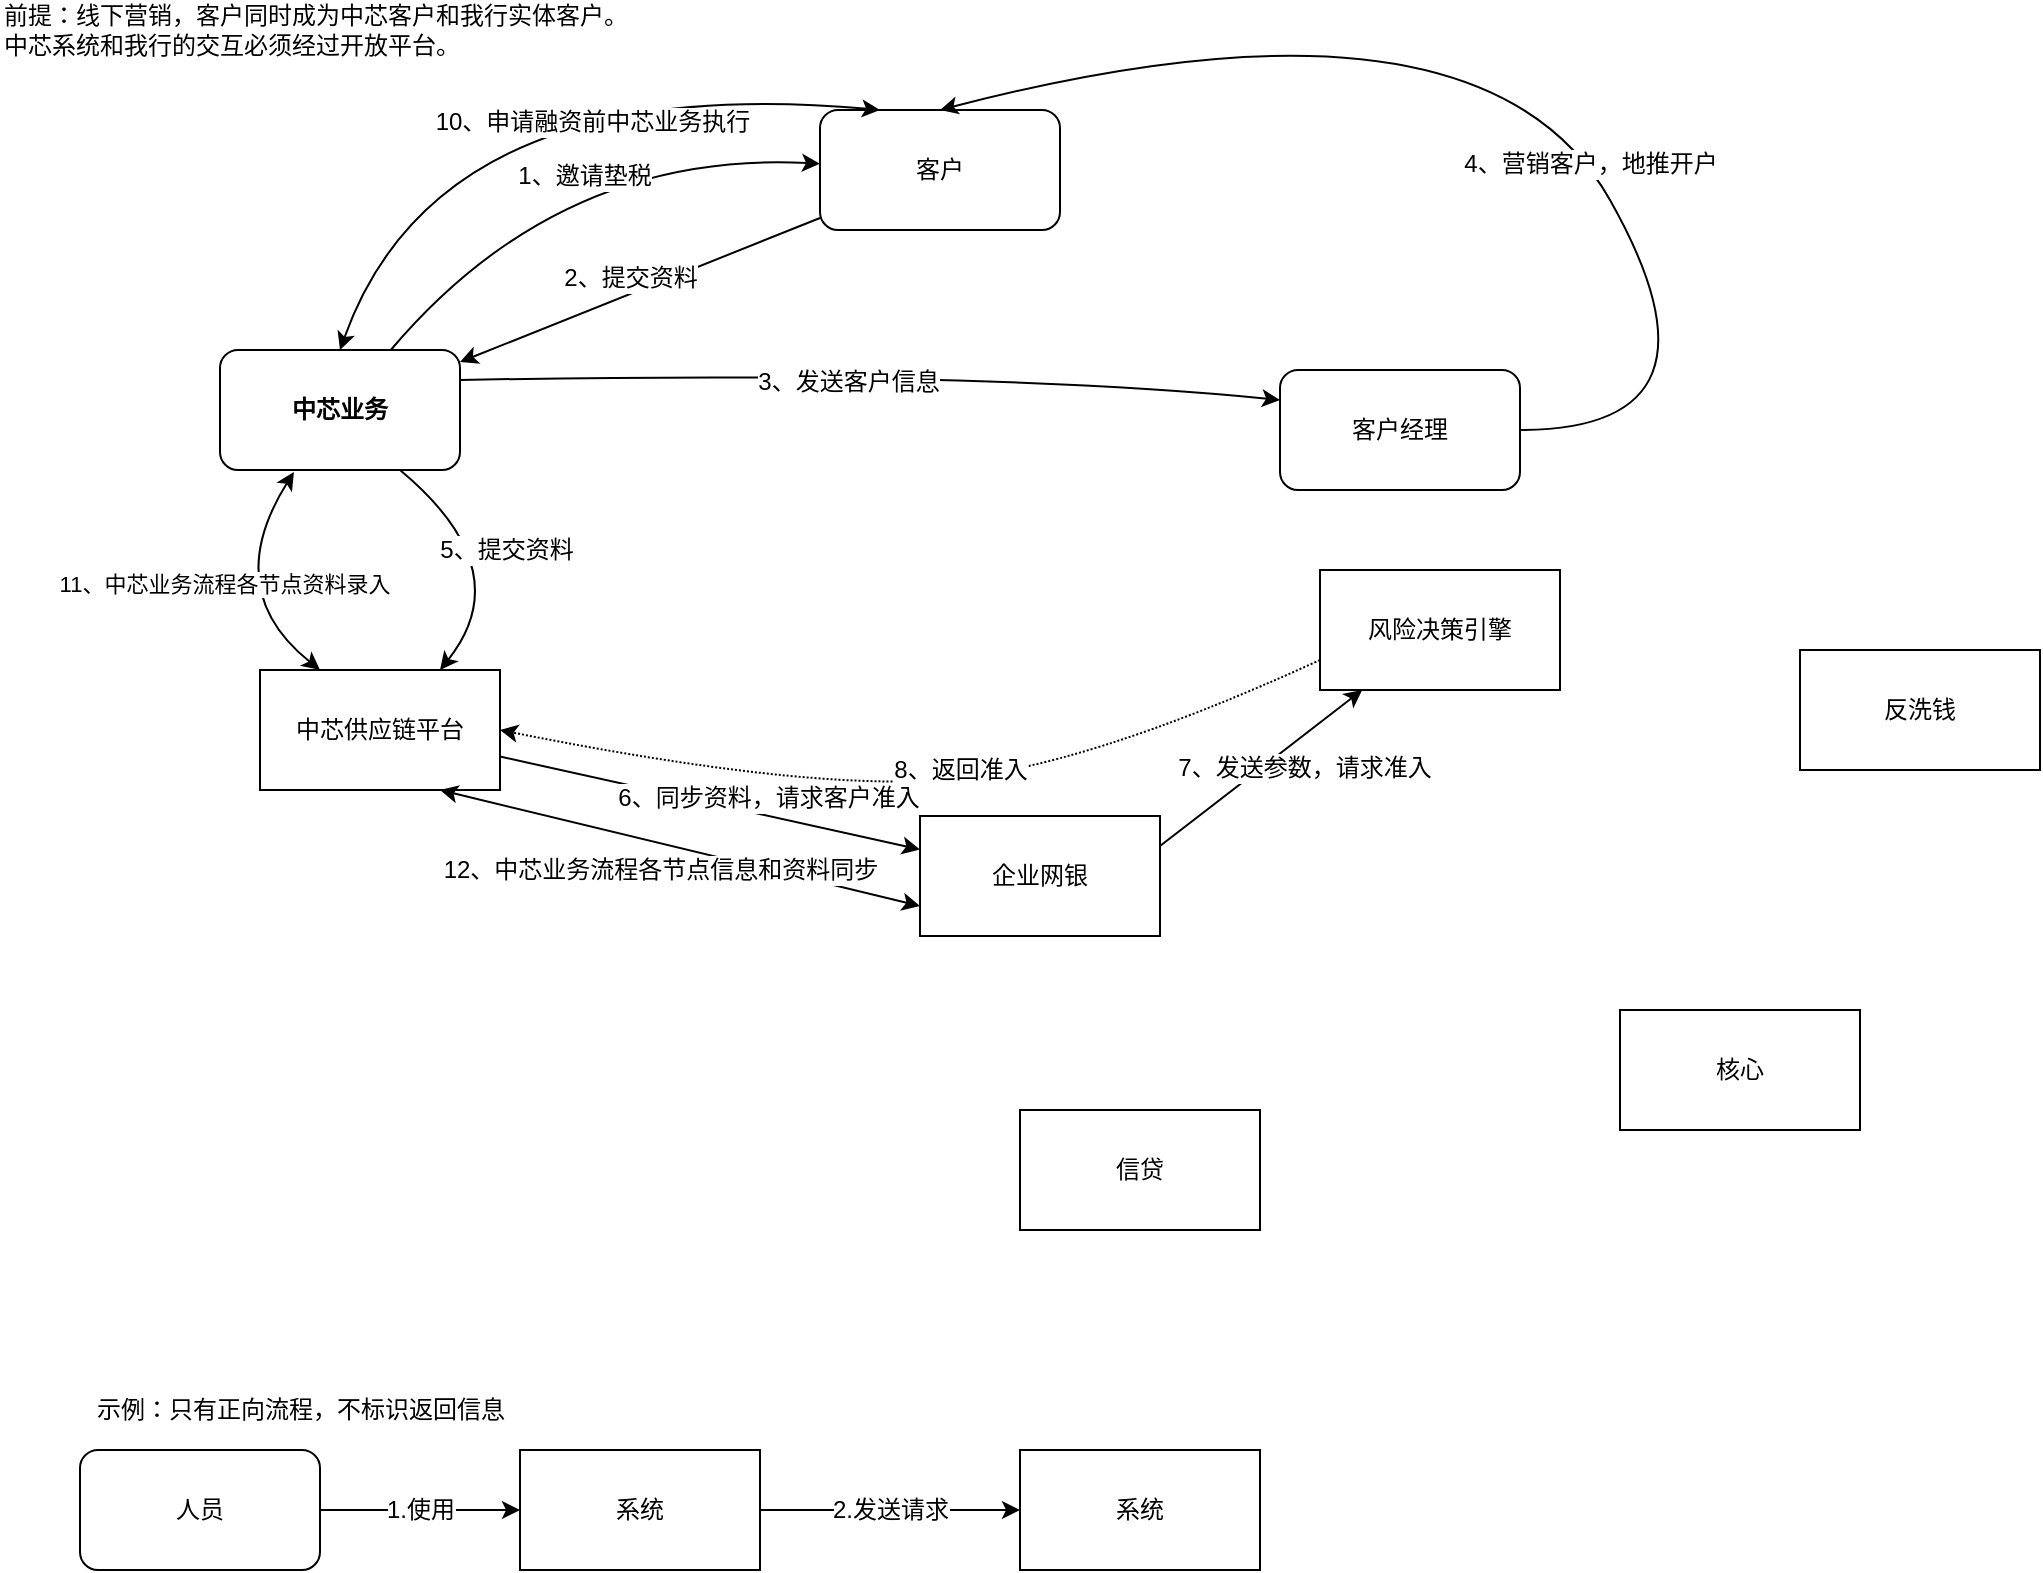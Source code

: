 <mxfile version="10.4.9" type="github"><diagram id="aRjuuvsSoChFvnb6_BR_" name="总体流程"><mxGraphModel dx="918" dy="664" grid="1" gridSize="10" guides="1" tooltips="1" connect="1" arrows="1" fold="1" page="1" pageScale="1" pageWidth="1169" pageHeight="827" math="0" shadow="0"><root><mxCell id="NMlYcJ3J9GoOxHMXc6hC-0"/><mxCell id="NMlYcJ3J9GoOxHMXc6hC-1" parent="NMlYcJ3J9GoOxHMXc6hC-0"/><mxCell id="avCGEmJyMW2alNWUHUKq-0" value="&lt;b&gt;中芯业务&lt;/b&gt;" style="rounded=1;whiteSpace=wrap;html=1;" parent="NMlYcJ3J9GoOxHMXc6hC-1" vertex="1"><mxGeometry x="130" y="180" width="120" height="60" as="geometry"/></mxCell><mxCell id="avCGEmJyMW2alNWUHUKq-1" value="客户" style="rounded=1;whiteSpace=wrap;html=1;" parent="NMlYcJ3J9GoOxHMXc6hC-1" vertex="1"><mxGeometry x="430" y="60" width="120" height="60" as="geometry"/></mxCell><mxCell id="avCGEmJyMW2alNWUHUKq-3" value="人员" style="rounded=1;whiteSpace=wrap;html=1;" parent="NMlYcJ3J9GoOxHMXc6hC-1" vertex="1"><mxGeometry x="60" y="730" width="120" height="60" as="geometry"/></mxCell><mxCell id="avCGEmJyMW2alNWUHUKq-9" value="" style="edgeStyle=orthogonalEdgeStyle;rounded=0;orthogonalLoop=1;jettySize=auto;html=1;" parent="NMlYcJ3J9GoOxHMXc6hC-1" source="avCGEmJyMW2alNWUHUKq-4" target="avCGEmJyMW2alNWUHUKq-8" edge="1"><mxGeometry relative="1" as="geometry"/></mxCell><mxCell id="avCGEmJyMW2alNWUHUKq-10" value="2.发送请求&lt;br&gt;" style="text;html=1;resizable=0;points=[];align=center;verticalAlign=middle;labelBackgroundColor=#ffffff;" parent="avCGEmJyMW2alNWUHUKq-9" vertex="1" connectable="0"><mxGeometry x="-0.25" y="1" relative="1" as="geometry"><mxPoint x="16" y="1" as="offset"/></mxGeometry></mxCell><mxCell id="avCGEmJyMW2alNWUHUKq-4" value="系统" style="rounded=0;whiteSpace=wrap;html=1;" parent="NMlYcJ3J9GoOxHMXc6hC-1" vertex="1"><mxGeometry x="280" y="730" width="120" height="60" as="geometry"/></mxCell><mxCell id="avCGEmJyMW2alNWUHUKq-8" value="系统" style="rounded=0;whiteSpace=wrap;html=1;" parent="NMlYcJ3J9GoOxHMXc6hC-1" vertex="1"><mxGeometry x="530" y="730" width="120" height="60" as="geometry"/></mxCell><mxCell id="avCGEmJyMW2alNWUHUKq-5" value="" style="endArrow=classic;html=1;" parent="NMlYcJ3J9GoOxHMXc6hC-1" source="avCGEmJyMW2alNWUHUKq-3" target="avCGEmJyMW2alNWUHUKq-4" edge="1"><mxGeometry width="50" height="50" relative="1" as="geometry"><mxPoint x="120" y="760" as="sourcePoint"/><mxPoint x="170" y="710" as="targetPoint"/></mxGeometry></mxCell><mxCell id="avCGEmJyMW2alNWUHUKq-6" value="1.使用&lt;br&gt;" style="text;html=1;resizable=0;points=[];align=center;verticalAlign=middle;labelBackgroundColor=#ffffff;" parent="avCGEmJyMW2alNWUHUKq-5" vertex="1" connectable="0"><mxGeometry x="0.28" y="1" relative="1" as="geometry"><mxPoint x="-14" y="1" as="offset"/></mxGeometry></mxCell><mxCell id="avCGEmJyMW2alNWUHUKq-11" value="示例：只有正向流程，不标识返回信息&lt;br&gt;" style="text;html=1;resizable=0;autosize=1;align=center;verticalAlign=middle;points=[];fillColor=none;strokeColor=none;rounded=0;" parent="NMlYcJ3J9GoOxHMXc6hC-1" vertex="1"><mxGeometry x="60" y="700" width="220" height="20" as="geometry"/></mxCell><mxCell id="avCGEmJyMW2alNWUHUKq-12" value="风险决策引擎" style="rounded=0;whiteSpace=wrap;html=1;" parent="NMlYcJ3J9GoOxHMXc6hC-1" vertex="1"><mxGeometry x="680" y="290" width="120" height="60" as="geometry"/></mxCell><mxCell id="0UZX7JJYxpJR1st8gM5f-0" value="信贷" style="rounded=0;whiteSpace=wrap;html=1;" parent="NMlYcJ3J9GoOxHMXc6hC-1" vertex="1"><mxGeometry x="530" y="560" width="120" height="60" as="geometry"/></mxCell><mxCell id="0UZX7JJYxpJR1st8gM5f-3" value="中芯供应链平台" style="rounded=0;whiteSpace=wrap;html=1;" parent="NMlYcJ3J9GoOxHMXc6hC-1" vertex="1"><mxGeometry x="150" y="340" width="120" height="60" as="geometry"/></mxCell><mxCell id="0UZX7JJYxpJR1st8gM5f-4" value="客户经理" style="rounded=1;whiteSpace=wrap;html=1;" parent="NMlYcJ3J9GoOxHMXc6hC-1" vertex="1"><mxGeometry x="660" y="190" width="120" height="60" as="geometry"/></mxCell><mxCell id="0UZX7JJYxpJR1st8gM5f-6" value="&lt;div style=&quot;text-align: left&quot;&gt;前提：线下营销，客户同时成为中芯客户和我行实体客户。&lt;/div&gt;&lt;div style=&quot;text-align: left&quot;&gt;中芯系统和我行的交互必须经过开放平台。&lt;/div&gt;" style="text;html=1;strokeColor=none;fillColor=none;align=left;verticalAlign=middle;whiteSpace=wrap;rounded=0;" parent="NMlYcJ3J9GoOxHMXc6hC-1" vertex="1"><mxGeometry x="20" y="10" width="410" height="20" as="geometry"/></mxCell><mxCell id="0UZX7JJYxpJR1st8gM5f-7" value="" style="curved=1;endArrow=classic;html=1;" parent="NMlYcJ3J9GoOxHMXc6hC-1" source="avCGEmJyMW2alNWUHUKq-0" target="avCGEmJyMW2alNWUHUKq-1" edge="1"><mxGeometry width="50" height="50" relative="1" as="geometry"><mxPoint x="300" y="130" as="sourcePoint"/><mxPoint x="350" y="80" as="targetPoint"/><Array as="points"><mxPoint x="300" y="80"/></Array></mxGeometry></mxCell><mxCell id="0UZX7JJYxpJR1st8gM5f-8" value="1、邀请垫税" style="text;html=1;resizable=0;points=[];align=center;verticalAlign=middle;labelBackgroundColor=#ffffff;" parent="0UZX7JJYxpJR1st8gM5f-7" vertex="1" connectable="0"><mxGeometry x="0.095" y="-12" relative="1" as="geometry"><mxPoint as="offset"/></mxGeometry></mxCell><mxCell id="0UZX7JJYxpJR1st8gM5f-9" value="" style="curved=1;endArrow=classic;html=1;" parent="NMlYcJ3J9GoOxHMXc6hC-1" source="avCGEmJyMW2alNWUHUKq-1" target="avCGEmJyMW2alNWUHUKq-0" edge="1"><mxGeometry width="50" height="50" relative="1" as="geometry"><mxPoint x="620" y="160" as="sourcePoint"/><mxPoint x="670" y="110" as="targetPoint"/><Array as="points"/></mxGeometry></mxCell><mxCell id="0UZX7JJYxpJR1st8gM5f-10" value="2、提交资料" style="text;html=1;resizable=0;points=[];align=center;verticalAlign=middle;labelBackgroundColor=#ffffff;" parent="0UZX7JJYxpJR1st8gM5f-9" vertex="1" connectable="0"><mxGeometry x="-0.213" y="-2" relative="1" as="geometry"><mxPoint x="-23" y="3" as="offset"/></mxGeometry></mxCell><mxCell id="KYM41-Yu8vmrKbiVa7fI-0" value="" style="curved=1;endArrow=classic;html=1;entryX=0;entryY=0.25;entryDx=0;entryDy=0;exitX=1;exitY=0.25;exitDx=0;exitDy=0;" edge="1" parent="NMlYcJ3J9GoOxHMXc6hC-1" source="avCGEmJyMW2alNWUHUKq-0" target="0UZX7JJYxpJR1st8gM5f-4"><mxGeometry width="50" height="50" relative="1" as="geometry"><mxPoint x="260" y="205" as="sourcePoint"/><mxPoint x="360" y="220" as="targetPoint"/><Array as="points"><mxPoint x="510" y="190"/></Array></mxGeometry></mxCell><mxCell id="KYM41-Yu8vmrKbiVa7fI-1" value="3、发送客户信息" style="text;html=1;resizable=0;points=[];align=center;verticalAlign=middle;labelBackgroundColor=#ffffff;" vertex="1" connectable="0" parent="KYM41-Yu8vmrKbiVa7fI-0"><mxGeometry x="-0.056" y="-4" relative="1" as="geometry"><mxPoint as="offset"/></mxGeometry></mxCell><mxCell id="KYM41-Yu8vmrKbiVa7fI-2" value="" style="curved=1;endArrow=classic;html=1;entryX=0.5;entryY=0;entryDx=0;entryDy=0;" edge="1" parent="NMlYcJ3J9GoOxHMXc6hC-1" source="0UZX7JJYxpJR1st8gM5f-4" target="avCGEmJyMW2alNWUHUKq-1"><mxGeometry width="50" height="50" relative="1" as="geometry"><mxPoint x="780" y="220" as="sourcePoint"/><mxPoint x="830" y="170" as="targetPoint"/><Array as="points"><mxPoint x="890" y="220"/><mxPoint x="760" y="-10"/></Array></mxGeometry></mxCell><mxCell id="KYM41-Yu8vmrKbiVa7fI-3" value="4、营销客户，地推开户" style="text;html=1;resizable=0;points=[];align=center;verticalAlign=middle;labelBackgroundColor=#ffffff;" vertex="1" connectable="0" parent="KYM41-Yu8vmrKbiVa7fI-2"><mxGeometry x="-0.196" relative="1" as="geometry"><mxPoint as="offset"/></mxGeometry></mxCell><mxCell id="KYM41-Yu8vmrKbiVa7fI-6" value="核心" style="rounded=0;whiteSpace=wrap;html=1;align=center;" vertex="1" parent="NMlYcJ3J9GoOxHMXc6hC-1"><mxGeometry x="830" y="510" width="120" height="60" as="geometry"/></mxCell><mxCell id="KYM41-Yu8vmrKbiVa7fI-7" value="" style="endArrow=classic;html=1;exitX=0.75;exitY=1;exitDx=0;exitDy=0;entryX=0.75;entryY=0;entryDx=0;entryDy=0;curved=1;" edge="1" parent="NMlYcJ3J9GoOxHMXc6hC-1" source="avCGEmJyMW2alNWUHUKq-0" target="0UZX7JJYxpJR1st8gM5f-3"><mxGeometry width="50" height="50" relative="1" as="geometry"><mxPoint x="310" y="340" as="sourcePoint"/><mxPoint x="360" y="290" as="targetPoint"/><Array as="points"><mxPoint x="280" y="290"/></Array></mxGeometry></mxCell><mxCell id="KYM41-Yu8vmrKbiVa7fI-8" value="5、提交资料" style="text;html=1;resizable=0;points=[];align=center;verticalAlign=middle;labelBackgroundColor=#ffffff;" vertex="1" connectable="0" parent="KYM41-Yu8vmrKbiVa7fI-7"><mxGeometry x="-0.071" y="3" relative="1" as="geometry"><mxPoint as="offset"/></mxGeometry></mxCell><mxCell id="KYM41-Yu8vmrKbiVa7fI-9" value="企业网银" style="rounded=0;whiteSpace=wrap;html=1;align=center;" vertex="1" parent="NMlYcJ3J9GoOxHMXc6hC-1"><mxGeometry x="480" y="413" width="120" height="60" as="geometry"/></mxCell><mxCell id="KYM41-Yu8vmrKbiVa7fI-10" value="反洗钱" style="rounded=0;whiteSpace=wrap;html=1;align=center;" vertex="1" parent="NMlYcJ3J9GoOxHMXc6hC-1"><mxGeometry x="920" y="330" width="120" height="60" as="geometry"/></mxCell><mxCell id="KYM41-Yu8vmrKbiVa7fI-12" value="" style="endArrow=classic;html=1;" edge="1" parent="NMlYcJ3J9GoOxHMXc6hC-1" source="0UZX7JJYxpJR1st8gM5f-3" target="KYM41-Yu8vmrKbiVa7fI-9"><mxGeometry width="50" height="50" relative="1" as="geometry"><mxPoint x="190" y="550" as="sourcePoint"/><mxPoint x="240" y="500" as="targetPoint"/></mxGeometry></mxCell><mxCell id="KYM41-Yu8vmrKbiVa7fI-13" value="6、同步资料，请求客户准入" style="text;html=1;resizable=0;points=[];align=center;verticalAlign=middle;labelBackgroundColor=#ffffff;" vertex="1" connectable="0" parent="KYM41-Yu8vmrKbiVa7fI-12"><mxGeometry x="0.389" y="1" relative="1" as="geometry"><mxPoint x="-12" y="-10.5" as="offset"/></mxGeometry></mxCell><mxCell id="KYM41-Yu8vmrKbiVa7fI-14" value="" style="endArrow=classic;html=1;exitX=1;exitY=0.25;exitDx=0;exitDy=0;" edge="1" parent="NMlYcJ3J9GoOxHMXc6hC-1" source="KYM41-Yu8vmrKbiVa7fI-9" target="avCGEmJyMW2alNWUHUKq-12"><mxGeometry width="50" height="50" relative="1" as="geometry"><mxPoint x="510" y="510" as="sourcePoint"/><mxPoint x="560" y="460" as="targetPoint"/></mxGeometry></mxCell><mxCell id="KYM41-Yu8vmrKbiVa7fI-15" value="7、发送参数，请求准入&lt;br&gt;" style="text;html=1;resizable=0;points=[];align=center;verticalAlign=middle;labelBackgroundColor=#ffffff;" vertex="1" connectable="0" parent="KYM41-Yu8vmrKbiVa7fI-14"><mxGeometry x="0.328" y="-4" relative="1" as="geometry"><mxPoint x="2" y="9.5" as="offset"/></mxGeometry></mxCell><mxCell id="KYM41-Yu8vmrKbiVa7fI-17" value="" style="curved=1;endArrow=classic;html=1;exitX=0;exitY=0.75;exitDx=0;exitDy=0;entryX=1;entryY=0.5;entryDx=0;entryDy=0;dashed=1;dashPattern=1 1;" edge="1" parent="NMlYcJ3J9GoOxHMXc6hC-1" source="avCGEmJyMW2alNWUHUKq-12" target="0UZX7JJYxpJR1st8gM5f-3"><mxGeometry width="50" height="50" relative="1" as="geometry"><mxPoint x="410" y="360" as="sourcePoint"/><mxPoint x="460" y="310" as="targetPoint"/><Array as="points"><mxPoint x="560" y="390"/><mxPoint x="420" y="400"/></Array></mxGeometry></mxCell><mxCell id="KYM41-Yu8vmrKbiVa7fI-18" value="8、返回准入" style="text;html=1;resizable=0;points=[];align=center;verticalAlign=middle;labelBackgroundColor=#ffffff;" vertex="1" connectable="0" parent="KYM41-Yu8vmrKbiVa7fI-17"><mxGeometry x="-0.365" y="-12" relative="1" as="geometry"><mxPoint x="-56" y="12" as="offset"/></mxGeometry></mxCell><mxCell id="KYM41-Yu8vmrKbiVa7fI-19" value="" style="endArrow=classic;startArrow=classic;html=1;curved=1;entryX=0.25;entryY=0;entryDx=0;entryDy=0;exitX=0.5;exitY=0;exitDx=0;exitDy=0;" edge="1" parent="NMlYcJ3J9GoOxHMXc6hC-1" source="avCGEmJyMW2alNWUHUKq-0" target="avCGEmJyMW2alNWUHUKq-1"><mxGeometry width="50" height="50" relative="1" as="geometry"><mxPoint x="190" y="120" as="sourcePoint"/><mxPoint x="240" y="70" as="targetPoint"/><Array as="points"><mxPoint x="240" y="40"/></Array></mxGeometry></mxCell><mxCell id="KYM41-Yu8vmrKbiVa7fI-20" value="10、申请融资前中芯业务执行" style="text;html=1;resizable=0;points=[];align=center;verticalAlign=middle;labelBackgroundColor=#ffffff;" vertex="1" connectable="0" parent="KYM41-Yu8vmrKbiVa7fI-19"><mxGeometry x="0.222" y="-19" relative="1" as="geometry"><mxPoint as="offset"/></mxGeometry></mxCell><mxCell id="KYM41-Yu8vmrKbiVa7fI-21" value="11、中芯业务流程各节点资料录入" style="endArrow=classic;startArrow=classic;html=1;entryX=0.308;entryY=1.017;entryDx=0;entryDy=0;exitX=0.25;exitY=0;exitDx=0;exitDy=0;entryPerimeter=0;curved=1;" edge="1" parent="NMlYcJ3J9GoOxHMXc6hC-1" source="0UZX7JJYxpJR1st8gM5f-3" target="avCGEmJyMW2alNWUHUKq-0"><mxGeometry width="50" height="50" relative="1" as="geometry"><mxPoint x="360" y="330" as="sourcePoint"/><mxPoint x="410" y="280" as="targetPoint"/><Array as="points"><mxPoint x="130" y="300"/></Array></mxGeometry></mxCell><mxCell id="KYM41-Yu8vmrKbiVa7fI-22" value="" style="endArrow=classic;startArrow=classic;html=1;entryX=0;entryY=0.75;entryDx=0;entryDy=0;exitX=0.75;exitY=1;exitDx=0;exitDy=0;" edge="1" parent="NMlYcJ3J9GoOxHMXc6hC-1" source="0UZX7JJYxpJR1st8gM5f-3" target="KYM41-Yu8vmrKbiVa7fI-9"><mxGeometry width="50" height="50" relative="1" as="geometry"><mxPoint x="340" y="540" as="sourcePoint"/><mxPoint x="390" y="490" as="targetPoint"/></mxGeometry></mxCell><mxCell id="KYM41-Yu8vmrKbiVa7fI-23" value="12、中芯业务流程各节点信息和资料同步" style="text;html=1;resizable=0;points=[];align=center;verticalAlign=middle;labelBackgroundColor=#ffffff;" vertex="1" connectable="0" parent="KYM41-Yu8vmrKbiVa7fI-22"><mxGeometry x="0.231" y="-1" relative="1" as="geometry"><mxPoint x="-37.5" y="3.5" as="offset"/></mxGeometry></mxCell></root></mxGraphModel></diagram></mxfile>